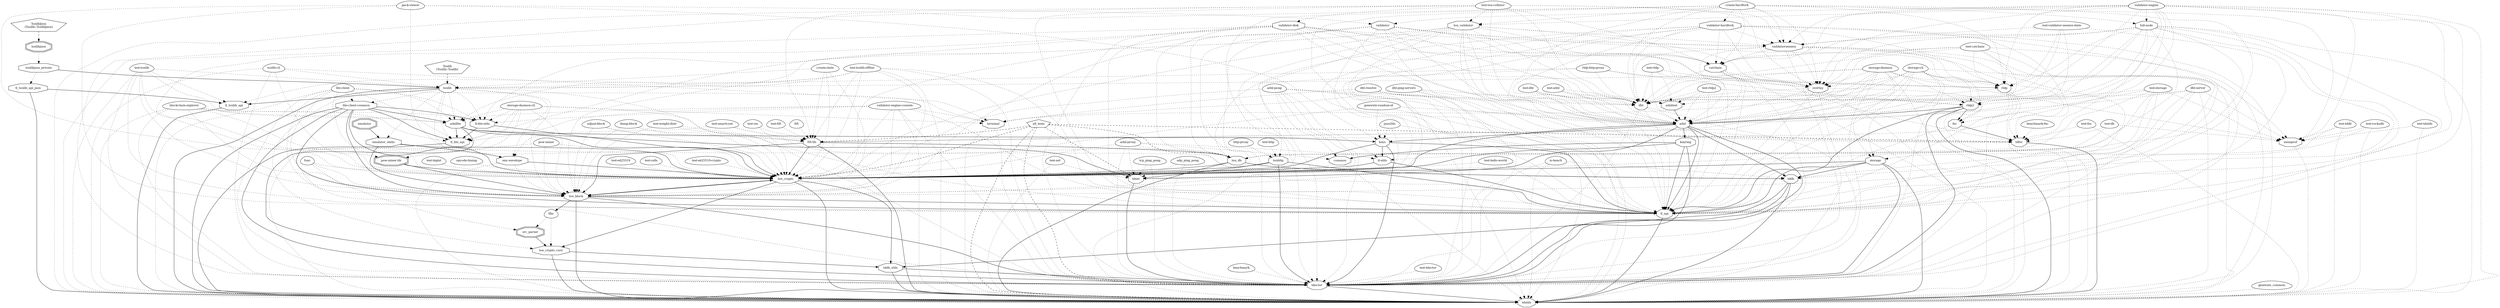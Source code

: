 digraph "tdutils" {
node [
  fontsize = "12"
];
    "node5" [ label = "tdutils", shape = octagon ];
    "node4" [ label = "tdactor", shape = octagon ];
    "node4" -> "node5"  // tdactor -> tdutils
    "node3" [ label = "keys", shape = octagon ];
    "node3" -> "node4"  // keys -> tdactor
    "node2" [ label = "adnllite", shape = octagon ];
    "node2" -> "node3"  // adnllite -> keys
    "node1" [ label = "tonlib", shape = octagon ];
    "node1" -> "node2" [ style = dotted ] // tonlib -> adnllite
    "node0" [ label = "Tonlib\n(Tonlib::Tonlib)", shape = pentagon ];
    "node0" -> "node1" [ style = dashed ] // Tonlib -> tonlib
    "node35" [ label = "tonlibjson_private", shape = octagon ];
    "node35" -> "node1"  // tonlibjson_private -> tonlib
    "node34" [ label = "tonlibjson", shape = doubleoctagon ];
    "node34" -> "node35" [ style = dotted ] // tonlibjson -> tonlibjson_private
    "node33" [ label = "TonlibJson\n(Tonlib::TonlibJson)", shape = pentagon ];
    "node33" -> "node34" [ style = dashed ] // TonlibJson -> tonlibjson
    "node64" [ label = "create-state", shape = egg ];
    "node64" -> "node1" [ style = dotted ] // create-state -> tonlib
    "node90" [ label = "rldp-http-proxy", shape = egg ];
    "node90" -> "node1" [ style = dotted ] // rldp-http-proxy -> tonlib
    "node94" [ label = "storage-daemon", shape = egg ];
    "node94" -> "node1" [ style = dotted ] // storage-daemon -> tonlib
    "node122" [ label = "test-tonlib", shape = egg ];
    "node122" -> "node1" [ style = dotted ] // test-tonlib -> tonlib
    "node123" [ label = "test-tonlib-offline", shape = egg ];
    "node123" -> "node1" [ style = dotted ] // test-tonlib-offline -> tonlib
    "node127" [ label = "tonlib-cli", shape = egg ];
    "node127" -> "node1" [ style = dotted ] // tonlib-cli -> tonlib
    "node30" [ label = "lite-client-common", shape = octagon ];
    "node30" -> "node2"  // lite-client-common -> adnllite
    "node1" [ label = "tonlib", shape = octagon ];
    "node1" -> "node30" [ style = dotted ] // tonlib -> lite-client-common
    "node82" [ label = "lite-client", shape = egg ];
    "node82" -> "node30" [ style = dotted ] // lite-client -> lite-client-common
    "node51" [ label = "blockchain-explorer", shape = egg ];
    "node51" -> "node2" [ style = dotted ] // blockchain-explorer -> adnllite
    "node82" [ label = "lite-client", shape = egg ];
    "node82" -> "node2" [ style = dotted ] // lite-client -> adnllite
    "node95" [ label = "storage-daemon-cli", shape = egg ];
    "node95" -> "node2" [ style = dotted ] // storage-daemon-cli -> adnllite
    "node122" [ label = "test-tonlib", shape = egg ];
    "node122" -> "node2" [ style = dotted ] // test-tonlib -> adnllite
    "node123" [ label = "test-tonlib-offline", shape = egg ];
    "node123" -> "node2" [ style = dotted ] // test-tonlib-offline -> adnllite
    "node132" [ label = "validator-engine-console", shape = egg ];
    "node132" -> "node2" [ style = dotted ] // validator-engine-console -> adnllite
    "node38" [ label = "adnl", shape = octagon ];
    "node38" -> "node3"  // adnl -> keys
    "node41" [ label = "adnl-pong", shape = egg ];
    "node41" -> "node38" [ style = dotted ] // adnl-pong -> adnl
    "node42" [ label = "dht", shape = octagon ];
    "node42" -> "node38" [ style = dotted ] // dht -> adnl
    "node41" [ label = "adnl-pong", shape = egg ];
    "node41" -> "node42" [ style = dotted ] // adnl-pong -> dht
    "node53" [ label = "catchain", shape = octagon ];
    "node53" -> "node42" [ style = dotted ] // catchain -> dht
    "node56" [ label = "create-hardfork", shape = egg ];
    "node56" -> "node53" [ style = dotted ] // create-hardfork -> catchain
    "node57" [ label = "full-node", shape = octagon ];
    "node57" -> "node53" [ style = dotted ] // full-node -> catchain
    "node56" [ label = "create-hardfork", shape = egg ];
    "node56" -> "node57" [ style = dotted ] // create-hardfork -> full-node
    "node131" [ label = "validator-engine", shape = egg ];
    "node131" -> "node57" [ style = dotted ] // validator-engine -> full-node
    "node60" [ label = "validatorsession", shape = octagon ];
    "node60" -> "node53" [ style = dotted ] // validatorsession -> catchain
    "node57" [ label = "full-node", shape = octagon ];
    "node57" -> "node60" [ style = dotted ] // full-node -> validatorsession
    "node62" [ label = "ton_validator", shape = octagon ];
    "node62" -> "node60" [ style = dotted ] // ton_validator -> validatorsession
    "node56" [ label = "create-hardfork", shape = egg ];
    "node56" -> "node62" [ style = dotted ] // create-hardfork -> ton_validator
    "node120" [ label = "test-ton-collator", shape = egg ];
    "node120" -> "node62" [ style = dotted ] // test-ton-collator -> ton_validator
    "node131" [ label = "validator-engine", shape = egg ];
    "node131" -> "node62" [ style = dotted ] // validator-engine -> ton_validator
    "node63" [ label = "validator-hardfork", shape = octagon ];
    "node63" -> "node60" [ style = dotted ] // validator-hardfork -> validatorsession
    "node56" [ label = "create-hardfork", shape = egg ];
    "node56" -> "node63" [ style = dotted ] // create-hardfork -> validator-hardfork
    "node56" [ label = "create-hardfork", shape = egg ];
    "node56" -> "node60" [ style = dotted ] // create-hardfork -> validatorsession
    "node86" [ label = "validator", shape = octagon ];
    "node86" -> "node60" [ style = dotted ] // validator -> validatorsession
    "node85" [ label = "pack-viewer", shape = egg ];
    "node85" -> "node86" [ style = dotted ] // pack-viewer -> validator
    "node131" [ label = "validator-engine", shape = egg ];
    "node131" -> "node86" [ style = dotted ] // validator-engine -> validator
    "node121" [ label = "validator-disk", shape = octagon ];
    "node121" -> "node60" [ style = dotted ] // validator-disk -> validatorsession
    "node120" [ label = "test-ton-collator", shape = egg ];
    "node120" -> "node121" [ style = dotted ] // test-ton-collator -> validator-disk
    "node120" [ label = "test-ton-collator", shape = egg ];
    "node120" -> "node60" [ style = dotted ] // test-ton-collator -> validatorsession
    "node124" [ label = "test-validator-session-state", shape = egg ];
    "node124" -> "node60" [ style = dotted ] // test-validator-session-state -> validatorsession
    "node131" [ label = "validator-engine", shape = egg ];
    "node131" -> "node60" [ style = dotted ] // validator-engine -> validatorsession
    "node62" [ label = "ton_validator", shape = octagon ];
    "node62" -> "node53" [ style = dotted ] // ton_validator -> catchain
    "node63" [ label = "validator-hardfork", shape = octagon ];
    "node63" -> "node53" [ style = dotted ] // validator-hardfork -> catchain
    "node86" [ label = "validator", shape = octagon ];
    "node86" -> "node53" [ style = dotted ] // validator -> catchain
    "node101" [ label = "test-catchain", shape = egg ];
    "node101" -> "node53" [ style = dotted ] // test-catchain -> catchain
    "node120" [ label = "test-ton-collator", shape = egg ];
    "node120" -> "node53" [ style = dotted ] // test-ton-collator -> catchain
    "node121" [ label = "validator-disk", shape = octagon ];
    "node121" -> "node53" [ style = dotted ] // validator-disk -> catchain
    "node131" [ label = "validator-engine", shape = egg ];
    "node131" -> "node53" [ style = dotted ] // validator-engine -> catchain
    "node54" [ label = "overlay", shape = octagon ];
    "node54" -> "node42" [ style = dotted ] // overlay -> dht
    "node53" [ label = "catchain", shape = octagon ];
    "node53" -> "node54" [ style = dotted ] // catchain -> overlay
    "node57" [ label = "full-node", shape = octagon ];
    "node57" -> "node54" [ style = dotted ] // full-node -> overlay
    "node60" [ label = "validatorsession", shape = octagon ];
    "node60" -> "node54" [ style = dotted ] // validatorsession -> overlay
    "node56" [ label = "create-hardfork", shape = egg ];
    "node56" -> "node54" [ style = dotted ] // create-hardfork -> overlay
    "node62" [ label = "ton_validator", shape = octagon ];
    "node62" -> "node54" [ style = dotted ] // ton_validator -> overlay
    "node63" [ label = "validator-hardfork", shape = octagon ];
    "node63" -> "node54" [ style = dotted ] // validator-hardfork -> overlay
    "node86" [ label = "validator", shape = octagon ];
    "node86" -> "node54" [ style = dotted ] // validator -> overlay
    "node93" [ label = "storage-cli", shape = egg ];
    "node93" -> "node54" [ style = dotted ] // storage-cli -> overlay
    "node94" [ label = "storage-daemon", shape = egg ];
    "node94" -> "node54" [ style = dotted ] // storage-daemon -> overlay
    "node101" [ label = "test-catchain", shape = egg ];
    "node101" -> "node54" [ style = dotted ] // test-catchain -> overlay
    "node120" [ label = "test-ton-collator", shape = egg ];
    "node120" -> "node54" [ style = dotted ] // test-ton-collator -> overlay
    "node121" [ label = "validator-disk", shape = octagon ];
    "node121" -> "node54" [ style = dotted ] // validator-disk -> overlay
    "node131" [ label = "validator-engine", shape = egg ];
    "node131" -> "node54" [ style = dotted ] // validator-engine -> overlay
    "node56" [ label = "create-hardfork", shape = egg ];
    "node56" -> "node42" [ style = dotted ] // create-hardfork -> dht
    "node57" [ label = "full-node", shape = octagon ];
    "node57" -> "node42" [ style = dotted ] // full-node -> dht
    "node60" [ label = "validatorsession", shape = octagon ];
    "node60" -> "node42" [ style = dotted ] // validatorsession -> dht
    "node62" [ label = "ton_validator", shape = octagon ];
    "node62" -> "node42" [ style = dotted ] // ton_validator -> dht
    "node63" [ label = "validator-hardfork", shape = octagon ];
    "node63" -> "node42" [ style = dotted ] // validator-hardfork -> dht
    "node66" [ label = "dht-ping-servers", shape = egg ];
    "node66" -> "node42" [ style = dotted ] // dht-ping-servers -> dht
    "node68" [ label = "dht-resolve", shape = egg ];
    "node68" -> "node42" [ style = dotted ] // dht-resolve -> dht
    "node69" [ label = "dht-server", shape = egg ];
    "node69" -> "node42" [ style = dotted ] // dht-server -> dht
    "node86" [ label = "validator", shape = octagon ];
    "node86" -> "node42" [ style = dotted ] // validator -> dht
    "node90" [ label = "rldp-http-proxy", shape = egg ];
    "node90" -> "node42" [ style = dotted ] // rldp-http-proxy -> dht
    "node93" [ label = "storage-cli", shape = egg ];
    "node93" -> "node42" [ style = dotted ] // storage-cli -> dht
    "node94" [ label = "storage-daemon", shape = egg ];
    "node94" -> "node42" [ style = dotted ] // storage-daemon -> dht
    "node99" [ label = "test-adnl", shape = egg ];
    "node99" -> "node42" [ style = dotted ] // test-adnl -> dht
    "node101" [ label = "test-catchain", shape = egg ];
    "node101" -> "node42" [ style = dotted ] // test-catchain -> dht
    "node104" [ label = "test-dht", shape = egg ];
    "node104" -> "node42" [ style = dotted ] // test-dht -> dht
    "node112" [ label = "test-rldp", shape = egg ];
    "node112" -> "node42" [ style = dotted ] // test-rldp -> dht
    "node113" [ label = "test-rldp2", shape = egg ];
    "node113" -> "node42" [ style = dotted ] // test-rldp2 -> dht
    "node120" [ label = "test-ton-collator", shape = egg ];
    "node120" -> "node42" [ style = dotted ] // test-ton-collator -> dht
    "node121" [ label = "validator-disk", shape = octagon ];
    "node121" -> "node42" [ style = dotted ] // validator-disk -> dht
    "node124" [ label = "test-validator-session-state", shape = egg ];
    "node124" -> "node42" [ style = dotted ] // test-validator-session-state -> dht
    "node131" [ label = "validator-engine", shape = egg ];
    "node131" -> "node42" [ style = dotted ] // validator-engine -> dht
    "node44" [ label = "adnltest", shape = octagon ];
    "node44" -> "node38"  // adnltest -> adnl
    "node99" [ label = "test-adnl", shape = egg ];
    "node99" -> "node44" [ style = dotted ] // test-adnl -> adnltest
    "node101" [ label = "test-catchain", shape = egg ];
    "node101" -> "node44" [ style = dotted ] // test-catchain -> adnltest
    "node104" [ label = "test-dht", shape = egg ];
    "node104" -> "node44" [ style = dotted ] // test-dht -> adnltest
    "node112" [ label = "test-rldp", shape = egg ];
    "node112" -> "node44" [ style = dotted ] // test-rldp -> adnltest
    "node113" [ label = "test-rldp2", shape = egg ];
    "node113" -> "node44" [ style = dotted ] // test-rldp2 -> adnltest
    "node53" [ label = "catchain", shape = octagon ];
    "node53" -> "node38" [ style = dotted ] // catchain -> adnl
    "node54" [ label = "overlay", shape = octagon ];
    "node54" -> "node38" [ style = dotted ] // overlay -> adnl
    "node56" [ label = "create-hardfork", shape = egg ];
    "node56" -> "node38" [ style = dotted ] // create-hardfork -> adnl
    "node57" [ label = "full-node", shape = octagon ];
    "node57" -> "node38" [ style = dotted ] // full-node -> adnl
    "node58" [ label = "rldp", shape = octagon ];
    "node58" -> "node38" [ style = dotted ] // rldp -> adnl
    "node57" [ label = "full-node", shape = octagon ];
    "node57" -> "node58" [ style = dotted ] // full-node -> rldp
    "node60" [ label = "validatorsession", shape = octagon ];
    "node60" -> "node58" [ style = dotted ] // validatorsession -> rldp
    "node56" [ label = "create-hardfork", shape = egg ];
    "node56" -> "node58" [ style = dotted ] // create-hardfork -> rldp
    "node63" [ label = "validator-hardfork", shape = octagon ];
    "node63" -> "node58" [ style = dotted ] // validator-hardfork -> rldp
    "node86" [ label = "validator", shape = octagon ];
    "node86" -> "node58" [ style = dotted ] // validator -> rldp
    "node90" [ label = "rldp-http-proxy", shape = egg ];
    "node90" -> "node58" [ style = dotted ] // rldp-http-proxy -> rldp
    "node93" [ label = "storage-cli", shape = egg ];
    "node93" -> "node58" [ style = dotted ] // storage-cli -> rldp
    "node94" [ label = "storage-daemon", shape = egg ];
    "node94" -> "node58" [ style = dotted ] // storage-daemon -> rldp
    "node101" [ label = "test-catchain", shape = egg ];
    "node101" -> "node58" [ style = dotted ] // test-catchain -> rldp
    "node112" [ label = "test-rldp", shape = egg ];
    "node112" -> "node58" [ style = dotted ] // test-rldp -> rldp
    "node121" [ label = "validator-disk", shape = octagon ];
    "node121" -> "node58" [ style = dotted ] // validator-disk -> rldp
    "node124" [ label = "test-validator-session-state", shape = egg ];
    "node124" -> "node58" [ style = dotted ] // test-validator-session-state -> rldp
    "node131" [ label = "validator-engine", shape = egg ];
    "node131" -> "node58" [ style = dotted ] // validator-engine -> rldp
    "node59" [ label = "rldp2", shape = octagon ];
    "node59" -> "node38"  // rldp2 -> adnl
    "node57" [ label = "full-node", shape = octagon ];
    "node57" -> "node59" [ style = dotted ] // full-node -> rldp2
    "node90" [ label = "rldp-http-proxy", shape = egg ];
    "node90" -> "node59" [ style = dotted ] // rldp-http-proxy -> rldp2
    "node93" [ label = "storage-cli", shape = egg ];
    "node93" -> "node59" [ style = dotted ] // storage-cli -> rldp2
    "node94" [ label = "storage-daemon", shape = egg ];
    "node94" -> "node59" [ style = dotted ] // storage-daemon -> rldp2
    "node113" [ label = "test-rldp2", shape = egg ];
    "node113" -> "node59" [ style = dotted ] // test-rldp2 -> rldp2
    "node116" [ label = "test-storage", shape = egg ];
    "node116" -> "node59" [ style = dotted ] // test-storage -> rldp2
    "node131" [ label = "validator-engine", shape = egg ];
    "node131" -> "node59" [ style = dotted ] // validator-engine -> rldp2
    "node60" [ label = "validatorsession", shape = octagon ];
    "node60" -> "node38" [ style = dotted ] // validatorsession -> adnl
    "node62" [ label = "ton_validator", shape = octagon ];
    "node62" -> "node38" [ style = dotted ] // ton_validator -> adnl
    "node63" [ label = "validator-hardfork", shape = octagon ];
    "node63" -> "node38" [ style = dotted ] // validator-hardfork -> adnl
    "node66" [ label = "dht-ping-servers", shape = egg ];
    "node66" -> "node38" [ style = dotted ] // dht-ping-servers -> adnl
    "node68" [ label = "dht-resolve", shape = egg ];
    "node68" -> "node38" [ style = dotted ] // dht-resolve -> adnl
    "node69" [ label = "dht-server", shape = egg ];
    "node69" -> "node38" [ style = dotted ] // dht-server -> adnl
    "node74" [ label = "generate-random-id", shape = egg ];
    "node74" -> "node38" [ style = dotted ] // generate-random-id -> adnl
    "node86" [ label = "validator", shape = octagon ];
    "node86" -> "node38" [ style = dotted ] // validator -> adnl
    "node93" [ label = "storage-cli", shape = egg ];
    "node93" -> "node38" [ style = dotted ] // storage-cli -> adnl
    "node94" [ label = "storage-daemon", shape = egg ];
    "node94" -> "node38" [ style = dotted ] // storage-daemon -> adnl
    "node99" [ label = "test-adnl", shape = egg ];
    "node99" -> "node38" [ style = dotted ] // test-adnl -> adnl
    "node101" [ label = "test-catchain", shape = egg ];
    "node101" -> "node38" [ style = dotted ] // test-catchain -> adnl
    "node104" [ label = "test-dht", shape = egg ];
    "node104" -> "node38" [ style = dotted ] // test-dht -> adnl
    "node112" [ label = "test-rldp", shape = egg ];
    "node112" -> "node38" [ style = dotted ] // test-rldp -> adnl
    "node113" [ label = "test-rldp2", shape = egg ];
    "node113" -> "node38" [ style = dotted ] // test-rldp2 -> adnl
    "node120" [ label = "test-ton-collator", shape = egg ];
    "node120" -> "node38" [ style = dotted ] // test-ton-collator -> adnl
    "node121" [ label = "validator-disk", shape = octagon ];
    "node121" -> "node38" [ style = dotted ] // validator-disk -> adnl
    "node124" [ label = "test-validator-session-state", shape = egg ];
    "node124" -> "node38" [ style = dotted ] // test-validator-session-state -> adnl
    "node131" [ label = "validator-engine", shape = egg ];
    "node131" -> "node38" [ style = dotted ] // validator-engine -> adnl
    "node74" [ label = "generate-random-id", shape = egg ];
    "node74" -> "node3" [ style = dotted ] // generate-random-id -> keys
    "node80" [ label = "json2tlo", shape = egg ];
    "node80" -> "node3" [ style = dotted ] // json2tlo -> keys
    "node85" [ label = "pack-viewer", shape = egg ];
    "node85" -> "node3" [ style = dotted ] // pack-viewer -> keys
    "node14" [ label = "tddb_utils", shape = octagon ];
    "node14" -> "node4"  // tddb_utils -> tdactor
    "node13" [ label = "ton_crypto", shape = octagon ];
    "node13" -> "node14"  // ton_crypto -> tddb_utils
    "node15" [ label = "ton_block", shape = octagon ];
    "node15" -> "node13"  // ton_block -> ton_crypto
    "node13" [ label = "ton_crypto", shape = octagon ];
    "node13" -> "node15"  // ton_crypto -> ton_block
    "node24" [ label = "fift-lib", shape = octagon ];
    "node24" -> "node15"  // fift-lib -> ton_block
    "node23" [ label = "fift", shape = egg ];
    "node23" -> "node24" [ style = dotted ] // fift -> fift-lib
    "node37" [ label = "adjust-block", shape = egg ];
    "node37" -> "node24" [ style = dotted ] // adjust-block -> fift-lib
    "node45" [ label = "all_tests", shape = pentagon ];
    "node45" -> "node24" [ style = dashed ] // all_tests -> fift-lib
    "node56" [ label = "create-hardfork", shape = egg ];
    "node56" -> "node24" [ style = dotted ] // create-hardfork -> fift-lib
    "node64" [ label = "create-state", shape = egg ];
    "node64" -> "node24" [ style = dotted ] // create-state -> fift-lib
    "node70" [ label = "dump-block", shape = egg ];
    "node70" -> "node24" [ style = dotted ] // dump-block -> fift-lib
    "node93" [ label = "storage-cli", shape = egg ];
    "node93" -> "node24" [ style = dotted ] // storage-cli -> fift-lib
    "node94" [ label = "storage-daemon", shape = egg ];
    "node94" -> "node24" [ style = dotted ] // storage-daemon -> fift-lib
    "node108" [ label = "test-fift", shape = egg ];
    "node108" -> "node24" [ style = dotted ] // test-fift -> fift-lib
    "node115" [ label = "test-smartcont", shape = egg ];
    "node115" -> "node24" [ style = dotted ] // test-smartcont -> fift-lib
    "node123" [ label = "test-tonlib-offline", shape = egg ];
    "node123" -> "node24" [ style = dotted ] // test-tonlib-offline -> fift-lib
    "node125" [ label = "test-vm", shape = egg ];
    "node125" -> "node24" [ style = dotted ] // test-vm -> fift-lib
    "node126" [ label = "test-weight-distr", shape = egg ];
    "node126" -> "node24" [ style = dotted ] // test-weight-distr -> fift-lib
    "node131" [ label = "validator-engine", shape = egg ];
    "node131" -> "node24" [ style = dotted ] // validator-engine -> fift-lib
    "node29" [ label = "func", shape = egg ];
    "node29" -> "node15" [ style = dotted ] // func -> ton_block
    "node22" [ label = "smc-envelope", shape = octagon ];
    "node22" -> "node15" [ style = dotted ] // smc-envelope -> ton_block
    "node21" [ label = "emulator_static", shape = octagon ];
    "node21" -> "node22"  // emulator_static -> smc-envelope
    "node1" [ label = "tonlib", shape = octagon ];
    "node1" -> "node21" [ style = dotted ] // tonlib -> emulator_static
    "node72" [ label = "emulator", shape = doubleoctagon ];
    "node72" -> "node21"  // emulator -> emulator_static
    "node1" [ label = "tonlib", shape = octagon ];
    "node1" -> "node22" [ style = dotted ] // tonlib -> smc-envelope
    "node115" [ label = "test-smartcont", shape = egg ];
    "node115" -> "node22" [ style = dotted ] // test-smartcont -> smc-envelope
    "node21" [ label = "emulator_static", shape = octagon ];
    "node21" -> "node15"  // emulator_static -> ton_block
    "node30" [ label = "lite-client-common", shape = octagon ];
    "node30" -> "node15"  // lite-client-common -> ton_block
    "node1" [ label = "tonlib", shape = octagon ];
    "node1" -> "node15" [ style = dotted ] // tonlib -> ton_block
    "node37" [ label = "adjust-block", shape = egg ];
    "node37" -> "node15" [ style = dotted ] // adjust-block -> ton_block
    "node51" [ label = "blockchain-explorer", shape = egg ];
    "node51" -> "node15" [ style = dotted ] // blockchain-explorer -> ton_block
    "node57" [ label = "full-node", shape = octagon ];
    "node57" -> "node15" [ style = dotted ] // full-node -> ton_block
    "node62" [ label = "ton_validator", shape = octagon ];
    "node62" -> "node15" [ style = dotted ] // ton_validator -> ton_block
    "node63" [ label = "validator-hardfork", shape = octagon ];
    "node63" -> "node15" [ style = dotted ] // validator-hardfork -> ton_block
    "node64" [ label = "create-state", shape = egg ];
    "node64" -> "node15" [ style = dotted ] // create-state -> ton_block
    "node70" [ label = "dump-block", shape = egg ];
    "node70" -> "node15" [ style = dotted ] // dump-block -> ton_block
    "node82" [ label = "lite-client", shape = egg ];
    "node82" -> "node15" [ style = dotted ] // lite-client -> ton_block
    "node86" [ label = "validator", shape = octagon ];
    "node86" -> "node15" [ style = dotted ] // validator -> ton_block
    "node88" [ label = "pow-miner-lib", shape = doubleoctagon ];
    "node88" -> "node15"  // pow-miner-lib -> ton_block
    "node87" [ label = "pow-miner", shape = egg ];
    "node87" -> "node88" [ style = dotted ] // pow-miner -> pow-miner-lib
    "node127" [ label = "tonlib-cli", shape = egg ];
    "node127" -> "node88" [ style = dotted ] // tonlib-cli -> pow-miner-lib
    "node87" [ label = "pow-miner", shape = egg ];
    "node87" -> "node15" [ style = dotted ] // pow-miner -> ton_block
    "node95" [ label = "storage-daemon-cli", shape = egg ];
    "node95" -> "node15" [ style = dotted ] // storage-daemon-cli -> ton_block
    "node121" [ label = "validator-disk", shape = octagon ];
    "node121" -> "node15" [ style = dotted ] // validator-disk -> ton_block
    "node122" [ label = "test-tonlib", shape = egg ];
    "node122" -> "node15" [ style = dotted ] // test-tonlib -> ton_block
    "node123" [ label = "test-tonlib-offline", shape = egg ];
    "node123" -> "node15" [ style = dotted ] // test-tonlib-offline -> ton_block
    "node126" [ label = "test-weight-distr", shape = egg ];
    "node126" -> "node15" [ style = dotted ] // test-weight-distr -> ton_block
    "node132" [ label = "validator-engine-console", shape = egg ];
    "node132" -> "node15" [ style = dotted ] // validator-engine-console -> ton_block
    "node9" [ label = "tl-utils", shape = octagon ];
    "node9" -> "node13"  // tl-utils -> ton_crypto
    "node3" [ label = "keys", shape = octagon ];
    "node3" -> "node9"  // keys -> tl-utils
    "node41" [ label = "adnl-pong", shape = egg ];
    "node41" -> "node9" [ style = dotted ] // adnl-pong -> tl-utils
    "node43" [ label = "adnl-proxy", shape = egg ];
    "node43" -> "node9" [ style = dotted ] // adnl-proxy -> tl-utils
    "node116" [ label = "test-storage", shape = egg ];
    "node116" -> "node9" [ style = dotted ] // test-storage -> tl-utils
    "node3" [ label = "keys", shape = octagon ];
    "node3" -> "node13"  // keys -> ton_crypto
    "node2" [ label = "adnllite", shape = octagon ];
    "node2" -> "node13"  // adnllite -> ton_crypto
    "node24" [ label = "fift-lib", shape = octagon ];
    "node24" -> "node13"  // fift-lib -> ton_crypto
    "node25" [ label = "ton_db", shape = octagon ];
    "node25" -> "node13"  // ton_db -> ton_crypto
    "node24" [ label = "fift-lib", shape = octagon ];
    "node24" -> "node25"  // fift-lib -> ton_db
    "node45" [ label = "all_tests", shape = pentagon ];
    "node45" -> "node25" [ style = dashed ] // all_tests -> ton_db
    "node57" [ label = "full-node", shape = octagon ];
    "node57" -> "node25" [ style = dotted ] // full-node -> ton_db
    "node63" [ label = "validator-hardfork", shape = octagon ];
    "node63" -> "node25" [ style = dotted ] // validator-hardfork -> ton_db
    "node86" [ label = "validator", shape = octagon ];
    "node86" -> "node25" [ style = dotted ] // validator -> ton_db
    "node103" [ label = "test-db", shape = egg ];
    "node103" -> "node25" [ style = dotted ] // test-db -> ton_db
    "node115" [ label = "test-smartcont", shape = egg ];
    "node115" -> "node25" [ style = dotted ] // test-smartcont -> ton_db
    "node116" [ label = "test-storage", shape = egg ];
    "node116" -> "node25" [ style = dotted ] // test-storage -> ton_db
    "node121" [ label = "validator-disk", shape = octagon ];
    "node121" -> "node25" [ style = dotted ] // validator-disk -> ton_db
    "node29" [ label = "func", shape = egg ];
    "node29" -> "node13" [ style = dotted ] // func -> ton_crypto
    "node22" [ label = "smc-envelope", shape = octagon ];
    "node22" -> "node13"  // smc-envelope -> ton_crypto
    "node21" [ label = "emulator_static", shape = octagon ];
    "node21" -> "node13"  // emulator_static -> ton_crypto
    "node31" [ label = "tl-lite-utils", shape = octagon ];
    "node31" -> "node13"  // tl-lite-utils -> ton_crypto
    "node30" [ label = "lite-client-common", shape = octagon ];
    "node30" -> "node31"  // lite-client-common -> tl-lite-utils
    "node1" [ label = "tonlib", shape = octagon ];
    "node1" -> "node31" [ style = dotted ] // tonlib -> tl-lite-utils
    "node51" [ label = "blockchain-explorer", shape = egg ];
    "node51" -> "node31" [ style = dotted ] // blockchain-explorer -> tl-lite-utils
    "node62" [ label = "ton_validator", shape = octagon ];
    "node62" -> "node31" [ style = dotted ] // ton_validator -> tl-lite-utils
    "node82" [ label = "lite-client", shape = egg ];
    "node82" -> "node31" [ style = dotted ] // lite-client -> tl-lite-utils
    "node95" [ label = "storage-daemon-cli", shape = egg ];
    "node95" -> "node31" [ style = dotted ] // storage-daemon-cli -> tl-lite-utils
    "node132" [ label = "validator-engine-console", shape = egg ];
    "node132" -> "node31" [ style = dotted ] // validator-engine-console -> tl-lite-utils
    "node30" [ label = "lite-client-common", shape = octagon ];
    "node30" -> "node13"  // lite-client-common -> ton_crypto
    "node1" [ label = "tonlib", shape = octagon ];
    "node1" -> "node13" [ style = dotted ] // tonlib -> ton_crypto
    "node37" [ label = "adjust-block", shape = egg ];
    "node37" -> "node13" [ style = dotted ] // adjust-block -> ton_crypto
    "node40" [ label = "common", shape = octagon ];
    "node40" -> "node13" [ style = dotted ] // common -> ton_crypto
    "node39" [ label = "keyring", shape = octagon ];
    "node39" -> "node40"  // keyring -> common
    "node38" [ label = "adnl", shape = octagon ];
    "node38" -> "node39"  // adnl -> keyring
    "node41" [ label = "adnl-pong", shape = egg ];
    "node41" -> "node40" [ style = dotted ] // adnl-pong -> common
    "node43" [ label = "adnl-proxy", shape = egg ];
    "node43" -> "node40" [ style = dotted ] // adnl-proxy -> common
    "node39" [ label = "keyring", shape = octagon ];
    "node39" -> "node13"  // keyring -> ton_crypto
    "node38" [ label = "adnl", shape = octagon ];
    "node38" -> "node13"  // adnl -> ton_crypto
    "node41" [ label = "adnl-pong", shape = egg ];
    "node41" -> "node13" [ style = dotted ] // adnl-pong -> ton_crypto
    "node43" [ label = "adnl-proxy", shape = egg ];
    "node43" -> "node13" [ style = dotted ] // adnl-proxy -> ton_crypto
    "node45" [ label = "all_tests", shape = pentagon ];
    "node45" -> "node13" [ style = dashed ] // all_tests -> ton_crypto
    "node51" [ label = "blockchain-explorer", shape = egg ];
    "node51" -> "node13" [ style = dotted ] // blockchain-explorer -> ton_crypto
    "node57" [ label = "full-node", shape = octagon ];
    "node57" -> "node13" [ style = dotted ] // full-node -> ton_crypto
    "node62" [ label = "ton_validator", shape = octagon ];
    "node62" -> "node13" [ style = dotted ] // ton_validator -> ton_crypto
    "node63" [ label = "validator-hardfork", shape = octagon ];
    "node63" -> "node13" [ style = dotted ] // validator-hardfork -> ton_crypto
    "node64" [ label = "create-state", shape = egg ];
    "node64" -> "node13" [ style = dotted ] // create-state -> ton_crypto
    "node70" [ label = "dump-block", shape = egg ];
    "node70" -> "node13" [ style = dotted ] // dump-block -> ton_crypto
    "node74" [ label = "generate-random-id", shape = egg ];
    "node74" -> "node13" [ style = dotted ] // generate-random-id -> ton_crypto
    "node78" [ label = "tonhttp", shape = octagon ];
    "node78" -> "node13"  // tonhttp -> ton_crypto
    "node77" [ label = "http-proxy", shape = egg ];
    "node77" -> "node78" [ style = dotted ] // http-proxy -> tonhttp
    "node90" [ label = "rldp-http-proxy", shape = egg ];
    "node90" -> "node78" [ style = dotted ] // rldp-http-proxy -> tonhttp
    "node110" [ label = "test-http", shape = egg ];
    "node110" -> "node78" [ style = dotted ] // test-http -> tonhttp
    "node80" [ label = "json2tlo", shape = egg ];
    "node80" -> "node13" [ style = dotted ] // json2tlo -> ton_crypto
    "node82" [ label = "lite-client", shape = egg ];
    "node82" -> "node13" [ style = dotted ] // lite-client -> ton_crypto
    "node84" [ label = "opcode-timing", shape = egg ];
    "node84" -> "node13" [ style = dotted ] // opcode-timing -> ton_crypto
    "node85" [ label = "pack-viewer", shape = egg ];
    "node85" -> "node13" [ style = dotted ] // pack-viewer -> ton_crypto
    "node86" [ label = "validator", shape = octagon ];
    "node86" -> "node13" [ style = dotted ] // validator -> ton_crypto
    "node88" [ label = "pow-miner-lib", shape = doubleoctagon ];
    "node88" -> "node13"  // pow-miner-lib -> ton_crypto
    "node87" [ label = "pow-miner", shape = egg ];
    "node87" -> "node13" [ style = dotted ] // pow-miner -> ton_crypto
    "node92" [ label = "storage", shape = octagon ];
    "node92" -> "node13"  // storage -> ton_crypto
    "node93" [ label = "storage-cli", shape = egg ];
    "node93" -> "node92" [ style = dotted ] // storage-cli -> storage
    "node94" [ label = "storage-daemon", shape = egg ];
    "node94" -> "node92" [ style = dotted ] // storage-daemon -> storage
    "node116" [ label = "test-storage", shape = egg ];
    "node116" -> "node92" [ style = dotted ] // test-storage -> storage
    "node100" [ label = "test-bigint", shape = egg ];
    "node100" -> "node13" [ style = dotted ] // test-bigint -> ton_crypto
    "node102" [ label = "test-cells", shape = egg ];
    "node102" -> "node13" [ style = dotted ] // test-cells -> ton_crypto
    "node105" [ label = "test-ed25519", shape = egg ];
    "node105" -> "node13" [ style = dotted ] // test-ed25519 -> ton_crypto
    "node106" [ label = "test-ed25519-crypto", shape = egg ];
    "node106" -> "node13" [ style = dotted ] // test-ed25519-crypto -> ton_crypto
    "node109" [ label = "test-hello-world", shape = egg ];
    "node109" -> "node13" [ style = dotted ] // test-hello-world -> ton_crypto
    "node121" [ label = "validator-disk", shape = octagon ];
    "node121" -> "node13" [ style = dotted ] // validator-disk -> ton_crypto
    "node122" [ label = "test-tonlib", shape = egg ];
    "node122" -> "node13" [ style = dotted ] // test-tonlib -> ton_crypto
    "node123" [ label = "test-tonlib-offline", shape = egg ];
    "node123" -> "node13" [ style = dotted ] // test-tonlib-offline -> ton_crypto
    "node125" [ label = "test-vm", shape = egg ];
    "node125" -> "node13" [ style = dotted ] // test-vm -> ton_crypto
    "node126" [ label = "test-weight-distr", shape = egg ];
    "node126" -> "node13" [ style = dotted ] // test-weight-distr -> ton_crypto
    "node132" [ label = "validator-engine-console", shape = egg ];
    "node132" -> "node13" [ style = dotted ] // validator-engine-console -> ton_crypto
    "node18" [ label = "ton_crypto_core", shape = octagon ];
    "node18" -> "node14"  // ton_crypto_core -> tddb_utils
    "node17" [ label = "src_parser", shape = doubleoctagon ];
    "node17" -> "node18"  // src_parser -> ton_crypto_core
    "node16" [ label = "tlbc", shape = egg ];
    "node16" -> "node17" [ style = dotted ] // tlbc -> src_parser
    "node15" [ label = "ton_block", shape = octagon ];
    "node15" -> "node16"  // ton_block -> tlbc
    "node29" [ label = "func", shape = egg ];
    "node29" -> "node17" [ style = dotted ] // func -> src_parser
    "node16" [ label = "tlbc", shape = egg ];
    "node16" -> "node18" [ style = dotted ] // tlbc -> ton_crypto_core
    "node13" [ label = "ton_crypto", shape = octagon ];
    "node13" -> "node18"  // ton_crypto -> ton_crypto_core
    "node1" [ label = "tonlib", shape = octagon ];
    "node1" -> "node18" [ style = dotted ] // tonlib -> ton_crypto_core
    "node26" [ label = "tddb", shape = octagon ];
    "node26" -> "node14"  // tddb -> tddb_utils
    "node25" [ label = "ton_db", shape = octagon ];
    "node25" -> "node26"  // ton_db -> tddb
    "node38" [ label = "adnl", shape = octagon ];
    "node38" -> "node26"  // adnl -> tddb
    "node79" [ label = "io-bench", shape = egg ];
    "node79" -> "node26" [ style = dotted ] // io-bench -> tddb
    "node85" [ label = "pack-viewer", shape = egg ];
    "node85" -> "node26" [ style = dotted ] // pack-viewer -> tddb
    "node92" [ label = "storage", shape = octagon ];
    "node92" -> "node26"  // storage -> tddb
    "node114" [ label = "test-rocksdb", shape = egg ];
    "node114" -> "node26" [ style = dotted ] // test-rocksdb -> tddb
    "node118" [ label = "test-tddb", shape = egg ];
    "node118" -> "node26" [ style = dotted ] // test-tddb -> tddb
    "node15" [ label = "ton_block", shape = octagon ];
    "node15" -> "node4"  // ton_block -> tdactor
    "node2" [ label = "adnllite", shape = octagon ];
    "node2" -> "node4"  // adnllite -> tdactor
    "node19" [ label = "tdnet", shape = octagon ];
    "node19" -> "node4"  // tdnet -> tdactor
    "node2" [ label = "adnllite", shape = octagon ];
    "node2" -> "node19"  // adnllite -> tdnet
    "node38" [ label = "adnl", shape = octagon ];
    "node38" -> "node19"  // adnl -> tdnet
    "node41" [ label = "adnl-pong", shape = egg ];
    "node41" -> "node19" [ style = dotted ] // adnl-pong -> tdnet
    "node43" [ label = "adnl-proxy", shape = egg ];
    "node43" -> "node19" [ style = dotted ] // adnl-proxy -> tdnet
    "node45" [ label = "all_tests", shape = pentagon ];
    "node45" -> "node19" [ style = dashed ] // all_tests -> tdnet
    "node78" [ label = "tonhttp", shape = octagon ];
    "node78" -> "node19"  // tonhttp -> tdnet
    "node98" [ label = "tcp_ping_pong", shape = egg ];
    "node98" -> "node19" [ style = dotted ] // tcp_ping_pong -> tdnet
    "node111" [ label = "test-net", shape = egg ];
    "node111" -> "node19" [ style = dotted ] // test-net -> tdnet
    "node130" [ label = "udp_ping_pong", shape = egg ];
    "node130" -> "node19" [ style = dotted ] // udp_ping_pong -> tdnet
    "node26" [ label = "tddb", shape = octagon ];
    "node26" -> "node4"  // tddb -> tdactor
    "node30" [ label = "lite-client-common", shape = octagon ];
    "node30" -> "node4"  // lite-client-common -> tdactor
    "node1" [ label = "tonlib", shape = octagon ];
    "node1" -> "node4" [ style = dotted ] // tonlib -> tdactor
    "node39" [ label = "keyring", shape = octagon ];
    "node39" -> "node4"  // keyring -> tdactor
    "node38" [ label = "adnl", shape = octagon ];
    "node38" -> "node4"  // adnl -> tdactor
    "node42" [ label = "dht", shape = octagon ];
    "node42" -> "node4" [ style = dotted ] // dht -> tdactor
    "node41" [ label = "adnl-pong", shape = egg ];
    "node41" -> "node4" [ style = dotted ] // adnl-pong -> tdactor
    "node43" [ label = "adnl-proxy", shape = egg ];
    "node43" -> "node4" [ style = dotted ] // adnl-proxy -> tdactor
    "node45" [ label = "all_tests", shape = pentagon ];
    "node45" -> "node4" [ style = dashed ] // all_tests -> tdactor
    "node47" [ label = "benchmark", shape = egg ];
    "node47" -> "node4" [ style = dotted ] // benchmark -> tdactor
    "node51" [ label = "blockchain-explorer", shape = egg ];
    "node51" -> "node4" [ style = dotted ] // blockchain-explorer -> tdactor
    "node54" [ label = "overlay", shape = octagon ];
    "node54" -> "node4" [ style = dotted ] // overlay -> tdactor
    "node53" [ label = "catchain", shape = octagon ];
    "node53" -> "node4" [ style = dotted ] // catchain -> tdactor
    "node58" [ label = "rldp", shape = octagon ];
    "node58" -> "node4" [ style = dotted ] // rldp -> tdactor
    "node59" [ label = "rldp2", shape = octagon ];
    "node59" -> "node4"  // rldp2 -> tdactor
    "node57" [ label = "full-node", shape = octagon ];
    "node57" -> "node4" [ style = dotted ] // full-node -> tdactor
    "node60" [ label = "validatorsession", shape = octagon ];
    "node60" -> "node4" [ style = dotted ] // validatorsession -> tdactor
    "node56" [ label = "create-hardfork", shape = egg ];
    "node56" -> "node4" [ style = dotted ] // create-hardfork -> tdactor
    "node62" [ label = "ton_validator", shape = octagon ];
    "node62" -> "node4" [ style = dotted ] // ton_validator -> tdactor
    "node63" [ label = "validator-hardfork", shape = octagon ];
    "node63" -> "node4" [ style = dotted ] // validator-hardfork -> tdactor
    "node66" [ label = "dht-ping-servers", shape = egg ];
    "node66" -> "node4" [ style = dotted ] // dht-ping-servers -> tdactor
    "node67" [ label = "terminal", shape = octagon ];
    "node67" -> "node4" [ style = dotted ] // terminal -> tdactor
    "node66" [ label = "dht-ping-servers", shape = egg ];
    "node66" -> "node67" [ style = dotted ] // dht-ping-servers -> terminal
    "node68" [ label = "dht-resolve", shape = egg ];
    "node68" -> "node67" [ style = dotted ] // dht-resolve -> terminal
    "node82" [ label = "lite-client", shape = egg ];
    "node82" -> "node67" [ style = dotted ] // lite-client -> terminal
    "node93" [ label = "storage-cli", shape = egg ];
    "node93" -> "node67" [ style = dotted ] // storage-cli -> terminal
    "node95" [ label = "storage-daemon-cli", shape = egg ];
    "node95" -> "node67" [ style = dotted ] // storage-daemon-cli -> terminal
    "node127" [ label = "tonlib-cli", shape = egg ];
    "node127" -> "node67" [ style = dotted ] // tonlib-cli -> terminal
    "node132" [ label = "validator-engine-console", shape = egg ];
    "node132" -> "node67" [ style = dotted ] // validator-engine-console -> terminal
    "node68" [ label = "dht-resolve", shape = egg ];
    "node68" -> "node4" [ style = dotted ] // dht-resolve -> tdactor
    "node69" [ label = "dht-server", shape = egg ];
    "node69" -> "node4" [ style = dotted ] // dht-server -> tdactor
    "node78" [ label = "tonhttp", shape = octagon ];
    "node78" -> "node4"  // tonhttp -> tdactor
    "node79" [ label = "io-bench", shape = egg ];
    "node79" -> "node4" [ style = dotted ] // io-bench -> tdactor
    "node82" [ label = "lite-client", shape = egg ];
    "node82" -> "node4" [ style = dotted ] // lite-client -> tdactor
    "node86" [ label = "validator", shape = octagon ];
    "node86" -> "node4" [ style = dotted ] // validator -> tdactor
    "node92" [ label = "storage", shape = octagon ];
    "node92" -> "node4"  // storage -> tdactor
    "node93" [ label = "storage-cli", shape = egg ];
    "node93" -> "node4" [ style = dotted ] // storage-cli -> tdactor
    "node94" [ label = "storage-daemon", shape = egg ];
    "node94" -> "node4" [ style = dotted ] // storage-daemon -> tdactor
    "node95" [ label = "storage-daemon-cli", shape = egg ];
    "node95" -> "node4" [ style = dotted ] // storage-daemon-cli -> tdactor
    "node98" [ label = "tcp_ping_pong", shape = egg ];
    "node98" -> "node4" [ style = dotted ] // tcp_ping_pong -> tdactor
    "node101" [ label = "test-catchain", shape = egg ];
    "node101" -> "node4" [ style = dotted ] // test-catchain -> tdactor
    "node117" [ label = "test-tdactor", shape = egg ];
    "node117" -> "node4" [ style = dotted ] // test-tdactor -> tdactor
    "node120" [ label = "test-ton-collator", shape = egg ];
    "node120" -> "node4" [ style = dotted ] // test-ton-collator -> tdactor
    "node121" [ label = "validator-disk", shape = octagon ];
    "node121" -> "node4" [ style = dotted ] // validator-disk -> tdactor
    "node122" [ label = "test-tonlib", shape = egg ];
    "node122" -> "node4" [ style = dotted ] // test-tonlib -> tdactor
    "node123" [ label = "test-tonlib-offline", shape = egg ];
    "node123" -> "node4" [ style = dotted ] // test-tonlib-offline -> tdactor
    "node127" [ label = "tonlib-cli", shape = egg ];
    "node127" -> "node4" [ style = dotted ] // tonlib-cli -> tdactor
    "node130" [ label = "udp_ping_pong", shape = egg ];
    "node130" -> "node4" [ style = dotted ] // udp_ping_pong -> tdactor
    "node131" [ label = "validator-engine", shape = egg ];
    "node131" -> "node4" [ style = dotted ] // validator-engine -> tdactor
    "node132" [ label = "validator-engine-console", shape = egg ];
    "node132" -> "node4" [ style = dotted ] // validator-engine-console -> tdactor
    "node10" [ label = "tl_api", shape = octagon ];
    "node10" -> "node5"  // tl_api -> tdutils
    "node9" [ label = "tl-utils", shape = octagon ];
    "node9" -> "node10"  // tl-utils -> tl_api
    "node15" [ label = "ton_block", shape = octagon ];
    "node15" -> "node10"  // ton_block -> tl_api
    "node3" [ label = "keys", shape = octagon ];
    "node3" -> "node10"  // keys -> tl_api
    "node30" [ label = "lite-client-common", shape = octagon ];
    "node30" -> "node10"  // lite-client-common -> tl_api
    "node39" [ label = "keyring", shape = octagon ];
    "node39" -> "node10"  // keyring -> tl_api
    "node38" [ label = "adnl", shape = octagon ];
    "node38" -> "node10"  // adnl -> tl_api
    "node42" [ label = "dht", shape = octagon ];
    "node42" -> "node10" [ style = dotted ] // dht -> tl_api
    "node41" [ label = "adnl-pong", shape = egg ];
    "node41" -> "node10" [ style = dotted ] // adnl-pong -> tl_api
    "node43" [ label = "adnl-proxy", shape = egg ];
    "node43" -> "node10" [ style = dotted ] // adnl-proxy -> tl_api
    "node55" [ label = "fec", shape = octagon ];
    "node55" -> "node10" [ style = dotted ] // fec -> tl_api
    "node54" [ label = "overlay", shape = octagon ];
    "node54" -> "node55" [ style = dotted ] // overlay -> fec
    "node58" [ label = "rldp", shape = octagon ];
    "node58" -> "node55" [ style = dotted ] // rldp -> fec
    "node59" [ label = "rldp2", shape = octagon ];
    "node59" -> "node55"  // rldp2 -> fec
    "node116" [ label = "test-storage", shape = egg ];
    "node116" -> "node55" [ style = dotted ] // test-storage -> fec
    "node54" [ label = "overlay", shape = octagon ];
    "node54" -> "node10" [ style = dotted ] // overlay -> tl_api
    "node53" [ label = "catchain", shape = octagon ];
    "node53" -> "node10" [ style = dotted ] // catchain -> tl_api
    "node58" [ label = "rldp", shape = octagon ];
    "node58" -> "node10" [ style = dotted ] // rldp -> tl_api
    "node59" [ label = "rldp2", shape = octagon ];
    "node59" -> "node10"  // rldp2 -> tl_api
    "node57" [ label = "full-node", shape = octagon ];
    "node57" -> "node10" [ style = dotted ] // full-node -> tl_api
    "node60" [ label = "validatorsession", shape = octagon ];
    "node60" -> "node10" [ style = dotted ] // validatorsession -> tl_api
    "node56" [ label = "create-hardfork", shape = egg ];
    "node56" -> "node10" [ style = dotted ] // create-hardfork -> tl_api
    "node62" [ label = "ton_validator", shape = octagon ];
    "node62" -> "node10" [ style = dotted ] // ton_validator -> tl_api
    "node63" [ label = "validator-hardfork", shape = octagon ];
    "node63" -> "node10" [ style = dotted ] // validator-hardfork -> tl_api
    "node69" [ label = "dht-server", shape = egg ];
    "node69" -> "node10" [ style = dotted ] // dht-server -> tl_api
    "node74" [ label = "generate-random-id", shape = egg ];
    "node74" -> "node10" [ style = dotted ] // generate-random-id -> tl_api
    "node78" [ label = "tonhttp", shape = octagon ];
    "node78" -> "node10"  // tonhttp -> tl_api
    "node80" [ label = "json2tlo", shape = egg ];
    "node80" -> "node10" [ style = dotted ] // json2tlo -> tl_api
    "node82" [ label = "lite-client", shape = egg ];
    "node82" -> "node10" [ style = dotted ] // lite-client -> tl_api
    "node85" [ label = "pack-viewer", shape = egg ];
    "node85" -> "node10" [ style = dotted ] // pack-viewer -> tl_api
    "node86" [ label = "validator", shape = octagon ];
    "node86" -> "node10" [ style = dotted ] // validator -> tl_api
    "node92" [ label = "storage", shape = octagon ];
    "node92" -> "node10"  // storage -> tl_api
    "node93" [ label = "storage-cli", shape = egg ];
    "node93" -> "node10" [ style = dotted ] // storage-cli -> tl_api
    "node94" [ label = "storage-daemon", shape = egg ];
    "node94" -> "node10" [ style = dotted ] // storage-daemon -> tl_api
    "node95" [ label = "storage-daemon-cli", shape = egg ];
    "node95" -> "node10" [ style = dotted ] // storage-daemon-cli -> tl_api
    "node99" [ label = "test-adnl", shape = egg ];
    "node99" -> "node10" [ style = dotted ] // test-adnl -> tl_api
    "node101" [ label = "test-catchain", shape = egg ];
    "node101" -> "node10" [ style = dotted ] // test-catchain -> tl_api
    "node104" [ label = "test-dht", shape = egg ];
    "node104" -> "node10" [ style = dotted ] // test-dht -> tl_api
    "node109" [ label = "test-hello-world", shape = egg ];
    "node109" -> "node10" [ style = dotted ] // test-hello-world -> tl_api
    "node112" [ label = "test-rldp", shape = egg ];
    "node112" -> "node10" [ style = dotted ] // test-rldp -> tl_api
    "node113" [ label = "test-rldp2", shape = egg ];
    "node113" -> "node10" [ style = dotted ] // test-rldp2 -> tl_api
    "node116" [ label = "test-storage", shape = egg ];
    "node116" -> "node10" [ style = dotted ] // test-storage -> tl_api
    "node120" [ label = "test-ton-collator", shape = egg ];
    "node120" -> "node10" [ style = dotted ] // test-ton-collator -> tl_api
    "node121" [ label = "validator-disk", shape = octagon ];
    "node121" -> "node10" [ style = dotted ] // validator-disk -> tl_api
    "node122" [ label = "test-tonlib", shape = egg ];
    "node122" -> "node10" [ style = dotted ] // test-tonlib -> tl_api
    "node123" [ label = "test-tonlib-offline", shape = egg ];
    "node123" -> "node10" [ style = dotted ] // test-tonlib-offline -> tl_api
    "node124" [ label = "test-validator-session-state", shape = egg ];
    "node124" -> "node10" [ style = dotted ] // test-validator-session-state -> tl_api
    "node131" [ label = "validator-engine", shape = egg ];
    "node131" -> "node10" [ style = dotted ] // validator-engine -> tl_api
    "node132" [ label = "validator-engine-console", shape = egg ];
    "node132" -> "node10" [ style = dotted ] // validator-engine-console -> tl_api
    "node11" [ label = "generate_common", shape = egg ];
    "node11" -> "node5" [ style = dotted ] // generate_common -> tdutils
    "node14" [ label = "tddb_utils", shape = octagon ];
    "node14" -> "node5"  // tddb_utils -> tdutils
    "node13" [ label = "ton_crypto", shape = octagon ];
    "node13" -> "node5"  // ton_crypto -> tdutils
    "node15" [ label = "ton_block", shape = octagon ];
    "node15" -> "node5"  // ton_block -> tdutils
    "node18" [ label = "ton_crypto_core", shape = octagon ];
    "node18" -> "node5"  // ton_crypto_core -> tdutils
    "node20" [ label = "tl_lite_api", shape = octagon ];
    "node20" -> "node5"  // tl_lite_api -> tdutils
    "node2" [ label = "adnllite", shape = octagon ];
    "node2" -> "node20"  // adnllite -> tl_lite_api
    "node31" [ label = "tl-lite-utils", shape = octagon ];
    "node31" -> "node20"  // tl-lite-utils -> tl_lite_api
    "node30" [ label = "lite-client-common", shape = octagon ];
    "node30" -> "node20"  // lite-client-common -> tl_lite_api
    "node1" [ label = "tonlib", shape = octagon ];
    "node1" -> "node20" [ style = dotted ] // tonlib -> tl_lite_api
    "node51" [ label = "blockchain-explorer", shape = egg ];
    "node51" -> "node20" [ style = dotted ] // blockchain-explorer -> tl_lite_api
    "node62" [ label = "ton_validator", shape = octagon ];
    "node62" -> "node20" [ style = dotted ] // ton_validator -> tl_lite_api
    "node82" [ label = "lite-client", shape = egg ];
    "node82" -> "node20" [ style = dotted ] // lite-client -> tl_lite_api
    "node95" [ label = "storage-daemon-cli", shape = egg ];
    "node95" -> "node20" [ style = dotted ] // storage-daemon-cli -> tl_lite_api
    "node132" [ label = "validator-engine-console", shape = egg ];
    "node132" -> "node20" [ style = dotted ] // validator-engine-console -> tl_lite_api
    "node24" [ label = "fift-lib", shape = octagon ];
    "node24" -> "node5"  // fift-lib -> tdutils
    "node26" [ label = "tddb", shape = octagon ];
    "node26" -> "node5"  // tddb -> tdutils
    "node25" [ label = "ton_db", shape = octagon ];
    "node25" -> "node5"  // ton_db -> tdutils
    "node22" [ label = "smc-envelope", shape = octagon ];
    "node22" -> "node5" [ style = dotted ] // smc-envelope -> tdutils
    "node30" [ label = "lite-client-common", shape = octagon ];
    "node30" -> "node5"  // lite-client-common -> tdutils
    "node1" [ label = "tonlib", shape = octagon ];
    "node1" -> "node5"  // tonlib -> tdutils
    "node32" [ label = "tl_tonlib_api", shape = octagon ];
    "node32" -> "node5"  // tl_tonlib_api -> tdutils
    "node1" [ label = "tonlib", shape = octagon ];
    "node1" -> "node32"  // tonlib -> tl_tonlib_api
    "node36" [ label = "tl_tonlib_api_json", shape = octagon ];
    "node36" -> "node32"  // tl_tonlib_api_json -> tl_tonlib_api
    "node35" [ label = "tonlibjson_private", shape = octagon ];
    "node35" -> "node36" [ style = dotted ] // tonlibjson_private -> tl_tonlib_api_json
    "node122" [ label = "test-tonlib", shape = egg ];
    "node122" -> "node32" [ style = dotted ] // test-tonlib -> tl_tonlib_api
    "node123" [ label = "test-tonlib-offline", shape = egg ];
    "node123" -> "node32" [ style = dotted ] // test-tonlib-offline -> tl_tonlib_api
    "node36" [ label = "tl_tonlib_api_json", shape = octagon ];
    "node36" -> "node5"  // tl_tonlib_api_json -> tdutils
    "node40" [ label = "common", shape = octagon ];
    "node40" -> "node5" [ style = dotted ] // common -> tdutils
    "node42" [ label = "dht", shape = octagon ];
    "node42" -> "node5" [ style = dotted ] // dht -> tdutils
    "node46" [ label = "tdfec", shape = octagon ];
    "node46" -> "node5"  // tdfec -> tdutils
    "node45" [ label = "all_tests", shape = pentagon ];
    "node45" -> "node46" [ style = dashed ] // all_tests -> tdfec
    "node48" [ label = "benchmark-fec", shape = egg ];
    "node48" -> "node46" [ style = dotted ] // benchmark-fec -> tdfec
    "node55" [ label = "fec", shape = octagon ];
    "node55" -> "node46"  // fec -> tdfec
    "node53" [ label = "catchain", shape = octagon ];
    "node53" -> "node46" [ style = dotted ] // catchain -> tdfec
    "node57" [ label = "full-node", shape = octagon ];
    "node57" -> "node46" [ style = dotted ] // full-node -> tdfec
    "node60" [ label = "validatorsession", shape = octagon ];
    "node60" -> "node46" [ style = dotted ] // validatorsession -> tdfec
    "node62" [ label = "ton_validator", shape = octagon ];
    "node62" -> "node46" [ style = dotted ] // ton_validator -> tdfec
    "node63" [ label = "validator-hardfork", shape = octagon ];
    "node63" -> "node46" [ style = dotted ] // validator-hardfork -> tdfec
    "node86" [ label = "validator", shape = octagon ];
    "node86" -> "node46" [ style = dotted ] // validator -> tdfec
    "node103" [ label = "test-db", shape = egg ];
    "node103" -> "node46" [ style = dotted ] // test-db -> tdfec
    "node107" [ label = "test-fec", shape = egg ];
    "node107" -> "node46" [ style = dotted ] // test-fec -> tdfec
    "node121" [ label = "validator-disk", shape = octagon ];
    "node121" -> "node46" [ style = dotted ] // validator-disk -> tdfec
    "node45" [ label = "all_tests", shape = pentagon ];
    "node45" -> "node5" [ style = dashed ] // all_tests -> tdutils
    "node51" [ label = "blockchain-explorer", shape = egg ];
    "node51" -> "node5" [ style = dotted ] // blockchain-explorer -> tdutils
    "node54" [ label = "overlay", shape = octagon ];
    "node54" -> "node5" [ style = dotted ] // overlay -> tdutils
    "node53" [ label = "catchain", shape = octagon ];
    "node53" -> "node5" [ style = dotted ] // catchain -> tdutils
    "node58" [ label = "rldp", shape = octagon ];
    "node58" -> "node5" [ style = dotted ] // rldp -> tdutils
    "node59" [ label = "rldp2", shape = octagon ];
    "node59" -> "node5"  // rldp2 -> tdutils
    "node57" [ label = "full-node", shape = octagon ];
    "node57" -> "node5" [ style = dotted ] // full-node -> tdutils
    "node60" [ label = "validatorsession", shape = octagon ];
    "node60" -> "node5" [ style = dotted ] // validatorsession -> tdutils
    "node61" [ label = "memprof", shape = octagon ];
    "node61" -> "node5" [ style = dotted ] // memprof -> tdutils
    "node56" [ label = "create-hardfork", shape = egg ];
    "node56" -> "node61" [ style = dotted ] // create-hardfork -> memprof
    "node69" [ label = "dht-server", shape = egg ];
    "node69" -> "node61" [ style = dotted ] // dht-server -> memprof
    "node93" [ label = "storage-cli", shape = egg ];
    "node93" -> "node61" [ style = dotted ] // storage-cli -> memprof
    "node94" [ label = "storage-daemon", shape = egg ];
    "node94" -> "node61" [ style = dotted ] // storage-daemon -> memprof
    "node103" [ label = "test-db", shape = egg ];
    "node103" -> "node61" [ style = dotted ] // test-db -> memprof
    "node114" [ label = "test-rocksdb", shape = egg ];
    "node114" -> "node61" [ style = dotted ] // test-rocksdb -> memprof
    "node116" [ label = "test-storage", shape = egg ];
    "node116" -> "node61" [ style = dotted ] // test-storage -> memprof
    "node118" [ label = "test-tddb", shape = egg ];
    "node118" -> "node61" [ style = dotted ] // test-tddb -> memprof
    "node119" [ label = "test-tdutils", shape = egg ];
    "node119" -> "node61" [ style = dotted ] // test-tdutils -> memprof
    "node131" [ label = "validator-engine", shape = egg ];
    "node131" -> "node61" [ style = dotted ] // validator-engine -> memprof
    "node56" [ label = "create-hardfork", shape = egg ];
    "node56" -> "node5" [ style = dotted ] // create-hardfork -> tdutils
    "node62" [ label = "ton_validator", shape = octagon ];
    "node62" -> "node5" [ style = dotted ] // ton_validator -> tdutils
    "node63" [ label = "validator-hardfork", shape = octagon ];
    "node63" -> "node5" [ style = dotted ] // validator-hardfork -> tdutils
    "node66" [ label = "dht-ping-servers", shape = egg ];
    "node66" -> "node5" [ style = dotted ] // dht-ping-servers -> tdutils
    "node67" [ label = "terminal", shape = octagon ];
    "node67" -> "node5" [ style = dotted ] // terminal -> tdutils
    "node68" [ label = "dht-resolve", shape = egg ];
    "node68" -> "node5" [ style = dotted ] // dht-resolve -> tdutils
    "node69" [ label = "dht-server", shape = egg ];
    "node69" -> "node5" [ style = dotted ] // dht-server -> tdutils
    "node79" [ label = "io-bench", shape = egg ];
    "node79" -> "node5" [ style = dotted ] // io-bench -> tdutils
    "node82" [ label = "lite-client", shape = egg ];
    "node82" -> "node5" [ style = dotted ] // lite-client -> tdutils
    "node86" [ label = "validator", shape = octagon ];
    "node86" -> "node5" [ style = dotted ] // validator -> tdutils
    "node92" [ label = "storage", shape = octagon ];
    "node92" -> "node5"  // storage -> tdutils
    "node93" [ label = "storage-cli", shape = egg ];
    "node93" -> "node5" [ style = dotted ] // storage-cli -> tdutils
    "node94" [ label = "storage-daemon", shape = egg ];
    "node94" -> "node5" [ style = dotted ] // storage-daemon -> tdutils
    "node95" [ label = "storage-daemon-cli", shape = egg ];
    "node95" -> "node5" [ style = dotted ] // storage-daemon-cli -> tdutils
    "node101" [ label = "test-catchain", shape = egg ];
    "node101" -> "node5" [ style = dotted ] // test-catchain -> tdutils
    "node107" [ label = "test-fec", shape = egg ];
    "node107" -> "node5" [ style = dotted ] // test-fec -> tdutils
    "node111" [ label = "test-net", shape = egg ];
    "node111" -> "node5" [ style = dotted ] // test-net -> tdutils
    "node114" [ label = "test-rocksdb", shape = egg ];
    "node114" -> "node5" [ style = dotted ] // test-rocksdb -> tdutils
    "node118" [ label = "test-tddb", shape = egg ];
    "node118" -> "node5" [ style = dotted ] // test-tddb -> tdutils
    "node119" [ label = "test-tdutils", shape = egg ];
    "node119" -> "node5" [ style = dotted ] // test-tdutils -> tdutils
    "node120" [ label = "test-ton-collator", shape = egg ];
    "node120" -> "node5" [ style = dotted ] // test-ton-collator -> tdutils
    "node121" [ label = "validator-disk", shape = octagon ];
    "node121" -> "node5" [ style = dotted ] // validator-disk -> tdutils
    "node122" [ label = "test-tonlib", shape = egg ];
    "node122" -> "node5" [ style = dotted ] // test-tonlib -> tdutils
    "node123" [ label = "test-tonlib-offline", shape = egg ];
    "node123" -> "node5" [ style = dotted ] // test-tonlib-offline -> tdutils
    "node127" [ label = "tonlib-cli", shape = egg ];
    "node127" -> "node5" [ style = dotted ] // tonlib-cli -> tdutils
    "node131" [ label = "validator-engine", shape = egg ];
    "node131" -> "node5" [ style = dotted ] // validator-engine -> tdutils
    "node132" [ label = "validator-engine-console", shape = egg ];
    "node132" -> "node5" [ style = dotted ] // validator-engine-console -> tdutils
}
